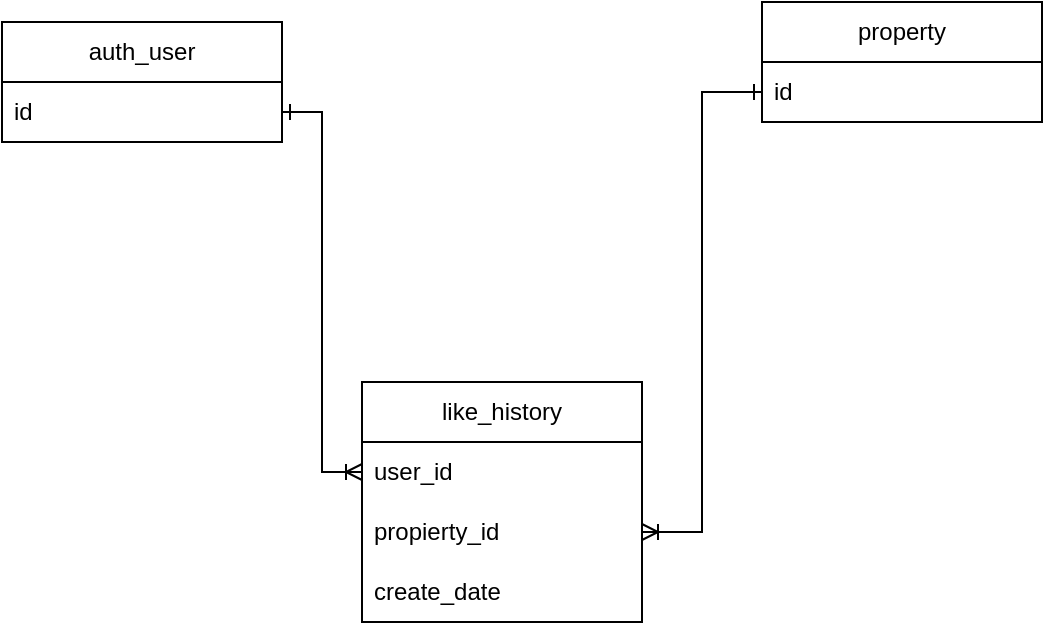 <mxfile version="24.7.7">
  <diagram name="Página-1" id="VlVf7FnOEsDxK1jwb9ak">
    <mxGraphModel dx="794" dy="454" grid="1" gridSize="10" guides="1" tooltips="1" connect="1" arrows="1" fold="1" page="1" pageScale="1" pageWidth="827" pageHeight="1169" math="0" shadow="0">
      <root>
        <mxCell id="0" />
        <mxCell id="1" parent="0" />
        <mxCell id="_9To1dx6MGu5ohIYlQfX-1" value="auth_user" style="swimlane;fontStyle=0;childLayout=stackLayout;horizontal=1;startSize=30;horizontalStack=0;resizeParent=1;resizeParentMax=0;resizeLast=0;collapsible=1;marginBottom=0;whiteSpace=wrap;html=1;" vertex="1" parent="1">
          <mxGeometry x="190" y="90" width="140" height="60" as="geometry" />
        </mxCell>
        <mxCell id="_9To1dx6MGu5ohIYlQfX-2" value="id" style="text;strokeColor=none;fillColor=none;align=left;verticalAlign=middle;spacingLeft=4;spacingRight=4;overflow=hidden;points=[[0,0.5],[1,0.5]];portConstraint=eastwest;rotatable=0;whiteSpace=wrap;html=1;" vertex="1" parent="_9To1dx6MGu5ohIYlQfX-1">
          <mxGeometry y="30" width="140" height="30" as="geometry" />
        </mxCell>
        <mxCell id="_9To1dx6MGu5ohIYlQfX-5" value="property" style="swimlane;fontStyle=0;childLayout=stackLayout;horizontal=1;startSize=30;horizontalStack=0;resizeParent=1;resizeParentMax=0;resizeLast=0;collapsible=1;marginBottom=0;whiteSpace=wrap;html=1;" vertex="1" parent="1">
          <mxGeometry x="570" y="80" width="140" height="60" as="geometry" />
        </mxCell>
        <mxCell id="_9To1dx6MGu5ohIYlQfX-6" value="id" style="text;strokeColor=none;fillColor=none;align=left;verticalAlign=middle;spacingLeft=4;spacingRight=4;overflow=hidden;points=[[0,0.5],[1,0.5]];portConstraint=eastwest;rotatable=0;whiteSpace=wrap;html=1;" vertex="1" parent="_9To1dx6MGu5ohIYlQfX-5">
          <mxGeometry y="30" width="140" height="30" as="geometry" />
        </mxCell>
        <mxCell id="_9To1dx6MGu5ohIYlQfX-10" value="like_history" style="swimlane;fontStyle=0;childLayout=stackLayout;horizontal=1;startSize=30;horizontalStack=0;resizeParent=1;resizeParentMax=0;resizeLast=0;collapsible=1;marginBottom=0;whiteSpace=wrap;html=1;" vertex="1" parent="1">
          <mxGeometry x="370" y="270" width="140" height="120" as="geometry" />
        </mxCell>
        <mxCell id="_9To1dx6MGu5ohIYlQfX-11" value="user_id" style="text;strokeColor=none;fillColor=none;align=left;verticalAlign=middle;spacingLeft=4;spacingRight=4;overflow=hidden;points=[[0,0.5],[1,0.5]];portConstraint=eastwest;rotatable=0;whiteSpace=wrap;html=1;" vertex="1" parent="_9To1dx6MGu5ohIYlQfX-10">
          <mxGeometry y="30" width="140" height="30" as="geometry" />
        </mxCell>
        <mxCell id="_9To1dx6MGu5ohIYlQfX-12" value="propierty_id" style="text;strokeColor=none;fillColor=none;align=left;verticalAlign=middle;spacingLeft=4;spacingRight=4;overflow=hidden;points=[[0,0.5],[1,0.5]];portConstraint=eastwest;rotatable=0;whiteSpace=wrap;html=1;" vertex="1" parent="_9To1dx6MGu5ohIYlQfX-10">
          <mxGeometry y="60" width="140" height="30" as="geometry" />
        </mxCell>
        <mxCell id="_9To1dx6MGu5ohIYlQfX-13" value="create_date" style="text;strokeColor=none;fillColor=none;align=left;verticalAlign=middle;spacingLeft=4;spacingRight=4;overflow=hidden;points=[[0,0.5],[1,0.5]];portConstraint=eastwest;rotatable=0;whiteSpace=wrap;html=1;" vertex="1" parent="_9To1dx6MGu5ohIYlQfX-10">
          <mxGeometry y="90" width="140" height="30" as="geometry" />
        </mxCell>
        <mxCell id="_9To1dx6MGu5ohIYlQfX-14" style="edgeStyle=orthogonalEdgeStyle;rounded=0;orthogonalLoop=1;jettySize=auto;html=1;startArrow=ERone;startFill=0;endArrow=ERoneToMany;endFill=0;" edge="1" parent="1" source="_9To1dx6MGu5ohIYlQfX-2" target="_9To1dx6MGu5ohIYlQfX-11">
          <mxGeometry relative="1" as="geometry" />
        </mxCell>
        <mxCell id="_9To1dx6MGu5ohIYlQfX-15" style="edgeStyle=orthogonalEdgeStyle;rounded=0;orthogonalLoop=1;jettySize=auto;html=1;endArrow=ERoneToMany;endFill=0;startArrow=ERone;startFill=0;" edge="1" parent="1" source="_9To1dx6MGu5ohIYlQfX-6" target="_9To1dx6MGu5ohIYlQfX-12">
          <mxGeometry relative="1" as="geometry" />
        </mxCell>
      </root>
    </mxGraphModel>
  </diagram>
</mxfile>
